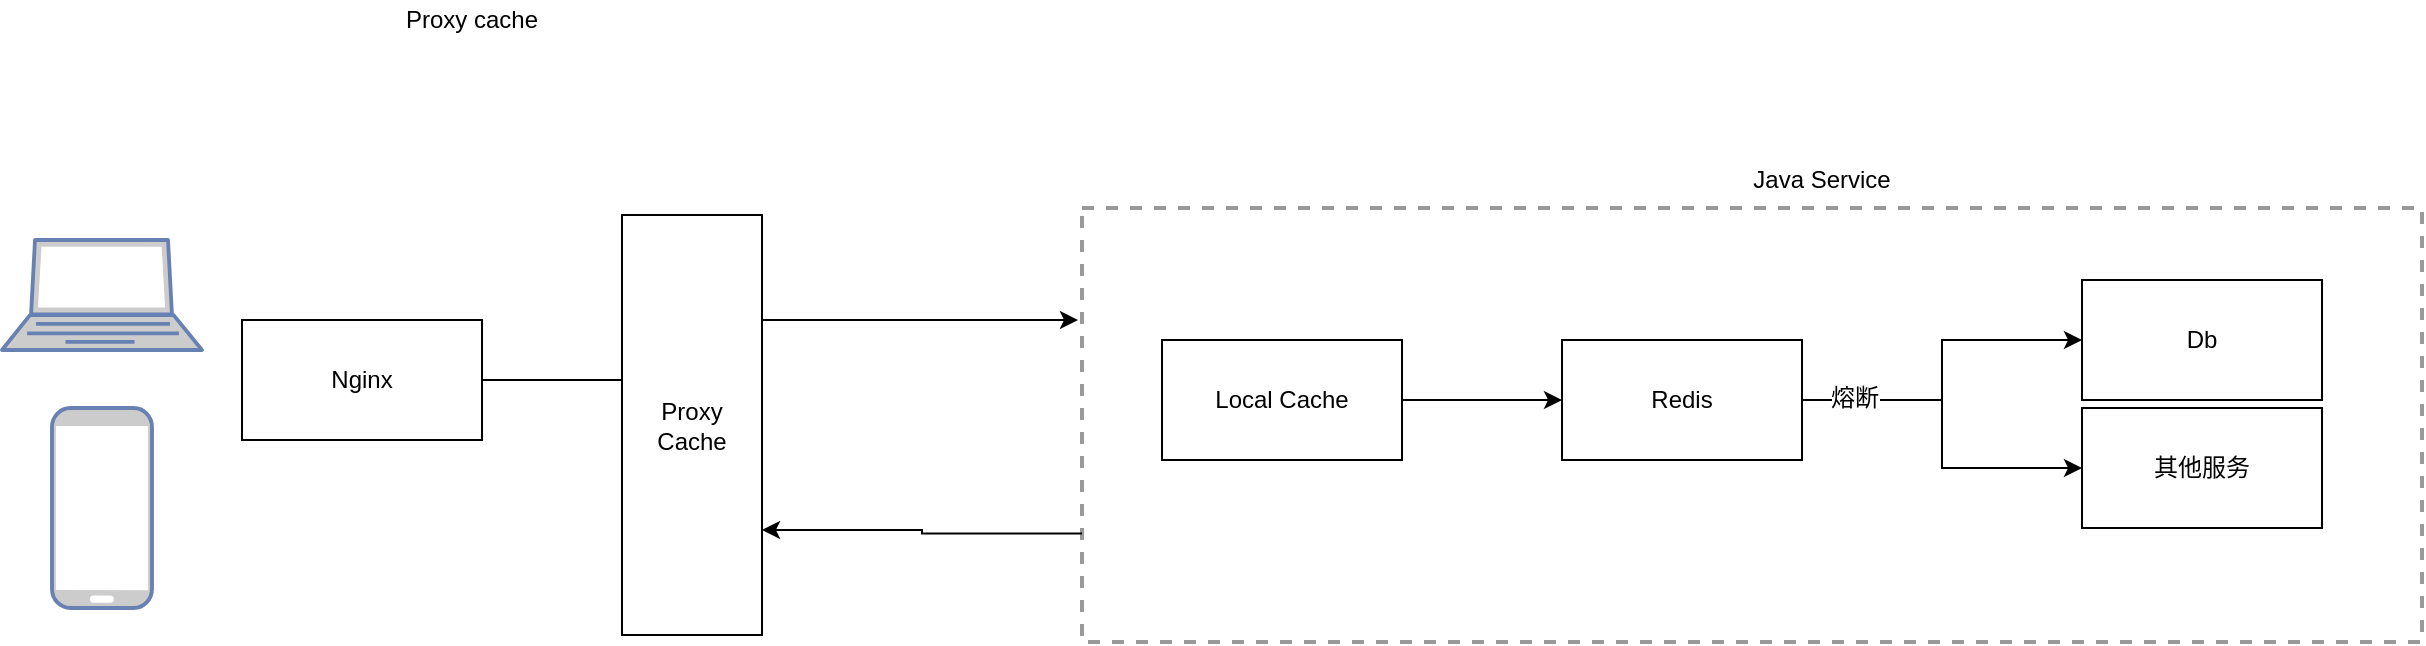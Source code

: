 <mxfile version="10.7.7" type="github"><diagram id="N1MCR6KQvIrteLaXTiV1" name="第 1 页"><mxGraphModel dx="760" dy="578" grid="1" gridSize="10" guides="1" tooltips="1" connect="1" arrows="1" fold="1" page="1" pageScale="1" pageWidth="826" pageHeight="1169" math="0" shadow="0"><root><mxCell id="0"/><mxCell id="1" parent="0"/><mxCell id="tP86DeHJcvcdN9l0xjqq-26" style="edgeStyle=orthogonalEdgeStyle;rounded=0;orthogonalLoop=1;jettySize=auto;html=1;exitX=0;exitY=0.75;exitDx=0;exitDy=0;entryX=1;entryY=0.75;entryDx=0;entryDy=0;" edge="1" parent="1" source="tP86DeHJcvcdN9l0xjqq-20" target="tP86DeHJcvcdN9l0xjqq-17"><mxGeometry relative="1" as="geometry"/></mxCell><mxCell id="tP86DeHJcvcdN9l0xjqq-20" value="" style="rounded=0;whiteSpace=wrap;html=1;dashed=1;opacity=40;strokeWidth=2;" vertex="1" parent="1"><mxGeometry x="560" y="384" width="670" height="217" as="geometry"/></mxCell><mxCell id="tP86DeHJcvcdN9l0xjqq-1" value="" style="fontColor=#0066CC;verticalAlign=top;verticalLabelPosition=bottom;labelPosition=center;align=center;html=1;outlineConnect=0;fillColor=#CCCCCC;strokeColor=#6881B3;gradientColor=none;gradientDirection=north;strokeWidth=2;shape=mxgraph.networks.laptop;" vertex="1" parent="1"><mxGeometry x="20" y="400" width="100" height="55" as="geometry"/></mxCell><mxCell id="tP86DeHJcvcdN9l0xjqq-2" value="" style="fontColor=#0066CC;verticalAlign=top;verticalLabelPosition=bottom;labelPosition=center;align=center;html=1;outlineConnect=0;fillColor=#CCCCCC;strokeColor=#6881B3;gradientColor=none;gradientDirection=north;strokeWidth=2;shape=mxgraph.networks.mobile;" vertex="1" parent="1"><mxGeometry x="45" y="484" width="50" height="100" as="geometry"/></mxCell><mxCell id="tP86DeHJcvcdN9l0xjqq-4" style="edgeStyle=orthogonalEdgeStyle;rounded=0;orthogonalLoop=1;jettySize=auto;html=1;" edge="1" parent="1" source="tP86DeHJcvcdN9l0xjqq-3"><mxGeometry relative="1" as="geometry"><mxPoint x="380" y="470" as="targetPoint"/></mxGeometry></mxCell><mxCell id="tP86DeHJcvcdN9l0xjqq-3" value="Nginx" style="rounded=0;whiteSpace=wrap;html=1;" vertex="1" parent="1"><mxGeometry x="140" y="440" width="120" height="60" as="geometry"/></mxCell><mxCell id="tP86DeHJcvcdN9l0xjqq-8" value="" style="edgeStyle=orthogonalEdgeStyle;rounded=0;orthogonalLoop=1;jettySize=auto;html=1;" edge="1" parent="1" source="tP86DeHJcvcdN9l0xjqq-6" target="tP86DeHJcvcdN9l0xjqq-7"><mxGeometry relative="1" as="geometry"/></mxCell><mxCell id="tP86DeHJcvcdN9l0xjqq-6" value="Local Cache" style="rounded=0;whiteSpace=wrap;html=1;" vertex="1" parent="1"><mxGeometry x="600" y="450" width="120" height="60" as="geometry"/></mxCell><mxCell id="tP86DeHJcvcdN9l0xjqq-10" value="" style="edgeStyle=orthogonalEdgeStyle;rounded=0;orthogonalLoop=1;jettySize=auto;html=1;" edge="1" parent="1" source="tP86DeHJcvcdN9l0xjqq-7" target="tP86DeHJcvcdN9l0xjqq-9"><mxGeometry relative="1" as="geometry"/></mxCell><mxCell id="tP86DeHJcvcdN9l0xjqq-12" style="edgeStyle=orthogonalEdgeStyle;rounded=0;orthogonalLoop=1;jettySize=auto;html=1;entryX=0;entryY=0.5;entryDx=0;entryDy=0;" edge="1" parent="1" source="tP86DeHJcvcdN9l0xjqq-7" target="tP86DeHJcvcdN9l0xjqq-11"><mxGeometry relative="1" as="geometry"/></mxCell><mxCell id="tP86DeHJcvcdN9l0xjqq-13" value="熔断&lt;br&gt;" style="text;html=1;resizable=0;points=[];align=center;verticalAlign=middle;labelBackgroundColor=#ffffff;" vertex="1" connectable="0" parent="tP86DeHJcvcdN9l0xjqq-12"><mxGeometry x="-0.701" y="1" relative="1" as="geometry"><mxPoint as="offset"/></mxGeometry></mxCell><mxCell id="tP86DeHJcvcdN9l0xjqq-7" value="Redis&lt;br&gt;" style="rounded=0;whiteSpace=wrap;html=1;" vertex="1" parent="1"><mxGeometry x="800" y="450" width="120" height="60" as="geometry"/></mxCell><mxCell id="tP86DeHJcvcdN9l0xjqq-9" value="Db&lt;br&gt;" style="rounded=0;whiteSpace=wrap;html=1;" vertex="1" parent="1"><mxGeometry x="1060" y="420" width="120" height="60" as="geometry"/></mxCell><mxCell id="tP86DeHJcvcdN9l0xjqq-11" value="其他服务" style="rounded=0;whiteSpace=wrap;html=1;" vertex="1" parent="1"><mxGeometry x="1060" y="484" width="120" height="60" as="geometry"/></mxCell><mxCell id="tP86DeHJcvcdN9l0xjqq-16" value="Proxy cache&lt;br&gt;" style="text;html=1;resizable=0;points=[];autosize=1;align=left;verticalAlign=top;spacingTop=-4;" vertex="1" parent="1"><mxGeometry x="220" y="280" width="80" height="20" as="geometry"/></mxCell><mxCell id="tP86DeHJcvcdN9l0xjqq-17" value="Proxy Cache" style="rounded=0;whiteSpace=wrap;html=1;" vertex="1" parent="1"><mxGeometry x="330" y="387.5" width="70" height="210" as="geometry"/></mxCell><mxCell id="tP86DeHJcvcdN9l0xjqq-21" value="Java Service" style="text;html=1;strokeColor=none;fillColor=none;align=center;verticalAlign=middle;whiteSpace=wrap;rounded=0;dashed=1;opacity=40;" vertex="1" parent="1"><mxGeometry x="885" y="360" width="90" height="20" as="geometry"/></mxCell><mxCell id="tP86DeHJcvcdN9l0xjqq-24" value="" style="endArrow=classic;html=1;" edge="1" parent="1"><mxGeometry width="50" height="50" relative="1" as="geometry"><mxPoint x="400" y="440" as="sourcePoint"/><mxPoint x="558" y="440" as="targetPoint"/></mxGeometry></mxCell></root></mxGraphModel></diagram></mxfile>